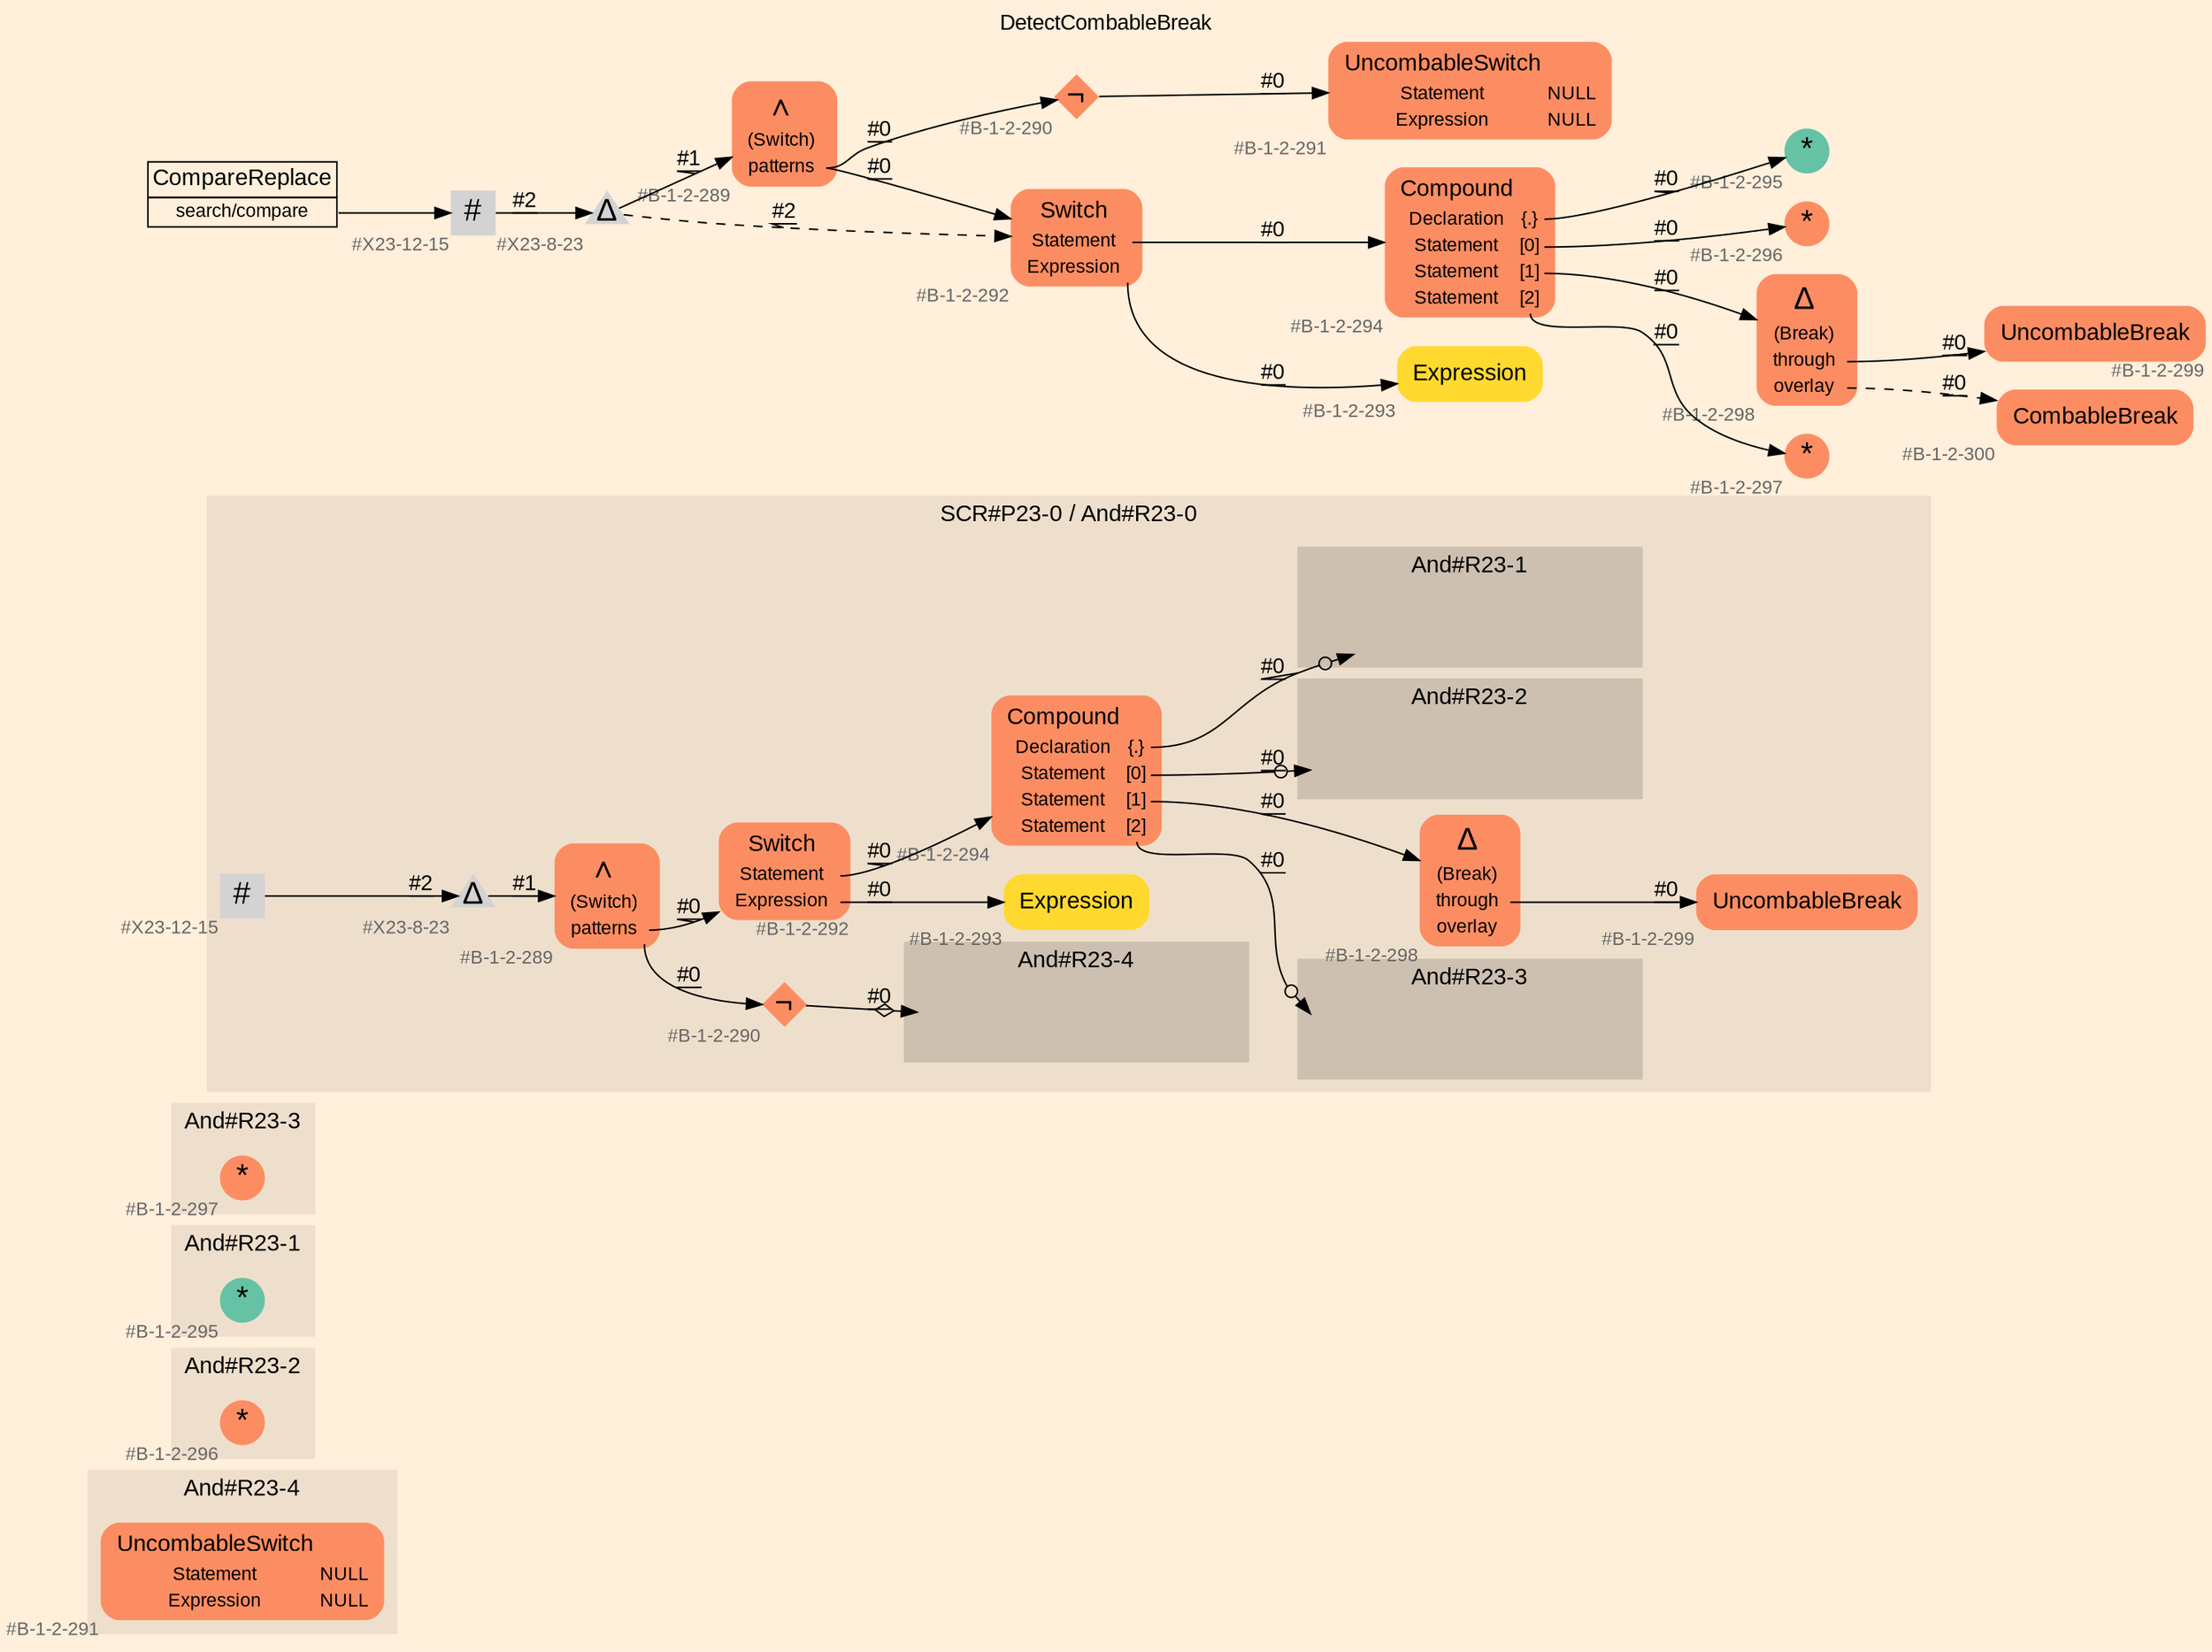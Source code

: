 digraph "DetectCombableBreak" {
label = "DetectCombableBreak"
labelloc = t
graph [
    rankdir = "LR"
    ranksep = 0.3
    bgcolor = antiquewhite1
    color = black
    fontcolor = black
    fontname = "Arial"
];
node [
    fontname = "Arial"
];
edge [
    fontname = "Arial"
];

// -------------------- figure And#R23-4 --------------------
// -------- region And#R23-4 ----------
subgraph "clusterAnd#R23-4" {
    label = "And#R23-4"
    style = "filled"
    color = antiquewhite2
    fontsize = "15"
    // -------- block And#R23-4/#B-1-2-291 ----------
    "And#R23-4/#B-1-2-291" [
        fillcolor = "/set28/2"
        xlabel = "#B-1-2-291"
        fontsize = "12"
        fontcolor = grey40
        shape = "plaintext"
        label = <<TABLE BORDER="0" CELLBORDER="0" CELLSPACING="0">
         <TR><TD><FONT COLOR="black" POINT-SIZE="15">UncombableSwitch</FONT></TD></TR>
         <TR><TD><FONT COLOR="black" POINT-SIZE="12">Statement</FONT></TD><TD PORT="port0"><FONT COLOR="black" POINT-SIZE="12">NULL</FONT></TD></TR>
         <TR><TD><FONT COLOR="black" POINT-SIZE="12">Expression</FONT></TD><TD PORT="port1"><FONT COLOR="black" POINT-SIZE="12">NULL</FONT></TD></TR>
        </TABLE>>
        style = "rounded,filled"
    ];
    
}


// -------------------- figure And#R23-2 --------------------
// -------- region And#R23-2 ----------
subgraph "clusterAnd#R23-2" {
    label = "And#R23-2"
    style = "filled"
    color = antiquewhite2
    fontsize = "15"
    // -------- block And#R23-2/#B-1-2-296 ----------
    "And#R23-2/#B-1-2-296" [
        fillcolor = "/set28/2"
        xlabel = "#B-1-2-296"
        fontsize = "12"
        fontcolor = grey40
        shape = "circle"
        label = <<FONT COLOR="black" POINT-SIZE="20">*</FONT>>
        style = "filled"
        penwidth = 0.0
        fixedsize = true
        width = 0.4
        height = 0.4
    ];
    
}


// -------------------- figure And#R23-1 --------------------
// -------- region And#R23-1 ----------
subgraph "clusterAnd#R23-1" {
    label = "And#R23-1"
    style = "filled"
    color = antiquewhite2
    fontsize = "15"
    // -------- block And#R23-1/#B-1-2-295 ----------
    "And#R23-1/#B-1-2-295" [
        fillcolor = "/set28/1"
        xlabel = "#B-1-2-295"
        fontsize = "12"
        fontcolor = grey40
        shape = "circle"
        label = <<FONT COLOR="black" POINT-SIZE="20">*</FONT>>
        style = "filled"
        penwidth = 0.0
        fixedsize = true
        width = 0.4
        height = 0.4
    ];
    
}


// -------------------- figure And#R23-3 --------------------
// -------- region And#R23-3 ----------
subgraph "clusterAnd#R23-3" {
    label = "And#R23-3"
    style = "filled"
    color = antiquewhite2
    fontsize = "15"
    // -------- block And#R23-3/#B-1-2-297 ----------
    "And#R23-3/#B-1-2-297" [
        fillcolor = "/set28/2"
        xlabel = "#B-1-2-297"
        fontsize = "12"
        fontcolor = grey40
        shape = "circle"
        label = <<FONT COLOR="black" POINT-SIZE="20">*</FONT>>
        style = "filled"
        penwidth = 0.0
        fixedsize = true
        width = 0.4
        height = 0.4
    ];
    
}


// -------------------- figure And#R23-0 --------------------
// -------- region And#R23-0 ----------
subgraph "clusterAnd#R23-0" {
    label = "SCR#P23-0 / And#R23-0"
    style = "filled"
    color = antiquewhite2
    fontsize = "15"
    // -------- block And#R23-0/#B-1-2-299 ----------
    "And#R23-0/#B-1-2-299" [
        fillcolor = "/set28/2"
        xlabel = "#B-1-2-299"
        fontsize = "12"
        fontcolor = grey40
        shape = "plaintext"
        label = <<TABLE BORDER="0" CELLBORDER="0" CELLSPACING="0">
         <TR><TD><FONT COLOR="black" POINT-SIZE="15">UncombableBreak</FONT></TD></TR>
        </TABLE>>
        style = "rounded,filled"
    ];
    
    // -------- block And#R23-0/#B-1-2-298 ----------
    "And#R23-0/#B-1-2-298" [
        fillcolor = "/set28/2"
        xlabel = "#B-1-2-298"
        fontsize = "12"
        fontcolor = grey40
        shape = "plaintext"
        label = <<TABLE BORDER="0" CELLBORDER="0" CELLSPACING="0">
         <TR><TD><FONT COLOR="black" POINT-SIZE="20">Δ</FONT></TD></TR>
         <TR><TD><FONT COLOR="black" POINT-SIZE="12">(Break)</FONT></TD><TD PORT="port0"></TD></TR>
         <TR><TD><FONT COLOR="black" POINT-SIZE="12">through</FONT></TD><TD PORT="port1"></TD></TR>
         <TR><TD><FONT COLOR="black" POINT-SIZE="12">overlay</FONT></TD><TD PORT="port2"></TD></TR>
        </TABLE>>
        style = "rounded,filled"
    ];
    
    // -------- block And#R23-0/#X23-12-15 ----------
    "And#R23-0/#X23-12-15" [
        xlabel = "#X23-12-15"
        fontsize = "12"
        fontcolor = grey40
        shape = "square"
        label = <<FONT COLOR="black" POINT-SIZE="20">#</FONT>>
        style = "filled"
        penwidth = 0.0
        fixedsize = true
        width = 0.4
        height = 0.4
    ];
    
    // -------- block And#R23-0/#B-1-2-289 ----------
    "And#R23-0/#B-1-2-289" [
        fillcolor = "/set28/2"
        xlabel = "#B-1-2-289"
        fontsize = "12"
        fontcolor = grey40
        shape = "plaintext"
        label = <<TABLE BORDER="0" CELLBORDER="0" CELLSPACING="0">
         <TR><TD><FONT COLOR="black" POINT-SIZE="20">∧</FONT></TD></TR>
         <TR><TD><FONT COLOR="black" POINT-SIZE="12">(Switch)</FONT></TD><TD PORT="port0"></TD></TR>
         <TR><TD><FONT COLOR="black" POINT-SIZE="12">patterns</FONT></TD><TD PORT="port1"></TD></TR>
        </TABLE>>
        style = "rounded,filled"
    ];
    
    // -------- block And#R23-0/#B-1-2-294 ----------
    "And#R23-0/#B-1-2-294" [
        fillcolor = "/set28/2"
        xlabel = "#B-1-2-294"
        fontsize = "12"
        fontcolor = grey40
        shape = "plaintext"
        label = <<TABLE BORDER="0" CELLBORDER="0" CELLSPACING="0">
         <TR><TD><FONT COLOR="black" POINT-SIZE="15">Compound</FONT></TD></TR>
         <TR><TD><FONT COLOR="black" POINT-SIZE="12">Declaration</FONT></TD><TD PORT="port0"><FONT COLOR="black" POINT-SIZE="12">{.}</FONT></TD></TR>
         <TR><TD><FONT COLOR="black" POINT-SIZE="12">Statement</FONT></TD><TD PORT="port1"><FONT COLOR="black" POINT-SIZE="12">[0]</FONT></TD></TR>
         <TR><TD><FONT COLOR="black" POINT-SIZE="12">Statement</FONT></TD><TD PORT="port2"><FONT COLOR="black" POINT-SIZE="12">[1]</FONT></TD></TR>
         <TR><TD><FONT COLOR="black" POINT-SIZE="12">Statement</FONT></TD><TD PORT="port3"><FONT COLOR="black" POINT-SIZE="12">[2]</FONT></TD></TR>
        </TABLE>>
        style = "rounded,filled"
    ];
    
    // -------- block And#R23-0/#B-1-2-290 ----------
    "And#R23-0/#B-1-2-290" [
        fillcolor = "/set28/2"
        xlabel = "#B-1-2-290"
        fontsize = "12"
        fontcolor = grey40
        shape = "diamond"
        label = <<FONT COLOR="black" POINT-SIZE="20">¬</FONT>>
        style = "filled"
        penwidth = 0.0
        fixedsize = true
        width = 0.4
        height = 0.4
    ];
    
    // -------- block And#R23-0/#X23-8-23 ----------
    "And#R23-0/#X23-8-23" [
        xlabel = "#X23-8-23"
        fontsize = "12"
        fontcolor = grey40
        shape = "triangle"
        label = <<FONT COLOR="black" POINT-SIZE="20">Δ</FONT>>
        style = "filled"
        penwidth = 0.0
        fixedsize = true
        width = 0.4
        height = 0.4
    ];
    
    // -------- block And#R23-0/#B-1-2-292 ----------
    "And#R23-0/#B-1-2-292" [
        fillcolor = "/set28/2"
        xlabel = "#B-1-2-292"
        fontsize = "12"
        fontcolor = grey40
        shape = "plaintext"
        label = <<TABLE BORDER="0" CELLBORDER="0" CELLSPACING="0">
         <TR><TD><FONT COLOR="black" POINT-SIZE="15">Switch</FONT></TD></TR>
         <TR><TD><FONT COLOR="black" POINT-SIZE="12">Statement</FONT></TD><TD PORT="port0"></TD></TR>
         <TR><TD><FONT COLOR="black" POINT-SIZE="12">Expression</FONT></TD><TD PORT="port1"></TD></TR>
        </TABLE>>
        style = "rounded,filled"
    ];
    
    // -------- block And#R23-0/#B-1-2-293 ----------
    "And#R23-0/#B-1-2-293" [
        fillcolor = "/set28/6"
        xlabel = "#B-1-2-293"
        fontsize = "12"
        fontcolor = grey40
        shape = "plaintext"
        label = <<TABLE BORDER="0" CELLBORDER="0" CELLSPACING="0">
         <TR><TD><FONT COLOR="black" POINT-SIZE="15">Expression</FONT></TD></TR>
        </TABLE>>
        style = "rounded,filled"
    ];
    
    // -------- region And#R23-0/And#R23-1 ----------
    subgraph "clusterAnd#R23-0/And#R23-1" {
        label = "And#R23-1"
        style = "filled"
        color = antiquewhite3
        fontsize = "15"
        // -------- block And#R23-0/And#R23-1/#B-1-2-295 ----------
        "And#R23-0/And#R23-1/#B-1-2-295" [
            fillcolor = "/set28/1"
            xlabel = "#B-1-2-295"
            fontsize = "12"
            fontcolor = grey40
            shape = "none"
            style = "invisible"
        ];
        
    }
    
    // -------- region And#R23-0/And#R23-2 ----------
    subgraph "clusterAnd#R23-0/And#R23-2" {
        label = "And#R23-2"
        style = "filled"
        color = antiquewhite3
        fontsize = "15"
        // -------- block And#R23-0/And#R23-2/#B-1-2-296 ----------
        "And#R23-0/And#R23-2/#B-1-2-296" [
            fillcolor = "/set28/2"
            xlabel = "#B-1-2-296"
            fontsize = "12"
            fontcolor = grey40
            shape = "none"
            style = "invisible"
        ];
        
    }
    
    // -------- region And#R23-0/And#R23-3 ----------
    subgraph "clusterAnd#R23-0/And#R23-3" {
        label = "And#R23-3"
        style = "filled"
        color = antiquewhite3
        fontsize = "15"
        // -------- block And#R23-0/And#R23-3/#B-1-2-297 ----------
        "And#R23-0/And#R23-3/#B-1-2-297" [
            fillcolor = "/set28/2"
            xlabel = "#B-1-2-297"
            fontsize = "12"
            fontcolor = grey40
            shape = "none"
            style = "invisible"
        ];
        
    }
    
    // -------- region And#R23-0/And#R23-4 ----------
    subgraph "clusterAnd#R23-0/And#R23-4" {
        label = "And#R23-4"
        style = "filled"
        color = antiquewhite3
        fontsize = "15"
        // -------- block And#R23-0/And#R23-4/#B-1-2-291 ----------
        "And#R23-0/And#R23-4/#B-1-2-291" [
            fillcolor = "/set28/2"
            xlabel = "#B-1-2-291"
            fontsize = "12"
            fontcolor = grey40
            shape = "none"
            style = "invisible"
        ];
        
    }
    
}

"And#R23-0/#B-1-2-298":port1 -> "And#R23-0/#B-1-2-299" [
    label = "#0"
    decorate = true
    color = black
    fontcolor = black
];

"And#R23-0/#X23-12-15" -> "And#R23-0/#X23-8-23" [
    label = "#2"
    decorate = true
    color = black
    fontcolor = black
];

"And#R23-0/#B-1-2-289":port1 -> "And#R23-0/#B-1-2-290" [
    label = "#0"
    decorate = true
    color = black
    fontcolor = black
];

"And#R23-0/#B-1-2-289":port1 -> "And#R23-0/#B-1-2-292" [
    label = "#0"
    decorate = true
    color = black
    fontcolor = black
];

"And#R23-0/#B-1-2-294":port0 -> "And#R23-0/And#R23-1/#B-1-2-295" [
    arrowhead="normalnoneodot"
    label = "#0"
    decorate = true
    color = black
    fontcolor = black
];

"And#R23-0/#B-1-2-294":port1 -> "And#R23-0/And#R23-2/#B-1-2-296" [
    arrowhead="normalnoneodot"
    label = "#0"
    decorate = true
    color = black
    fontcolor = black
];

"And#R23-0/#B-1-2-294":port2 -> "And#R23-0/#B-1-2-298" [
    label = "#0"
    decorate = true
    color = black
    fontcolor = black
];

"And#R23-0/#B-1-2-294":port3 -> "And#R23-0/And#R23-3/#B-1-2-297" [
    arrowhead="normalnoneodot"
    label = "#0"
    decorate = true
    color = black
    fontcolor = black
];

"And#R23-0/#B-1-2-290" -> "And#R23-0/And#R23-4/#B-1-2-291" [
    arrowhead="normalnoneodiamond"
    label = "#0"
    decorate = true
    color = black
    fontcolor = black
];

"And#R23-0/#X23-8-23" -> "And#R23-0/#B-1-2-289" [
    label = "#1"
    decorate = true
    color = black
    fontcolor = black
];

"And#R23-0/#B-1-2-292":port0 -> "And#R23-0/#B-1-2-294" [
    label = "#0"
    decorate = true
    color = black
    fontcolor = black
];

"And#R23-0/#B-1-2-292":port1 -> "And#R23-0/#B-1-2-293" [
    label = "#0"
    decorate = true
    color = black
    fontcolor = black
];


// -------------------- transformation figure --------------------
// -------- block CR#X23-10-23 ----------
"CR#X23-10-23" [
    fillcolor = antiquewhite1
    fontsize = "12"
    fontcolor = grey40
    shape = "plaintext"
    label = <<TABLE BORDER="0" CELLBORDER="1" CELLSPACING="0">
     <TR><TD><FONT COLOR="black" POINT-SIZE="15">CompareReplace</FONT></TD></TR>
     <TR><TD PORT="port0"><FONT COLOR="black" POINT-SIZE="12">search/compare</FONT></TD></TR>
    </TABLE>>
    style = "filled"
    color = black
];

// -------- block #X23-12-15 ----------
"#X23-12-15" [
    xlabel = "#X23-12-15"
    fontsize = "12"
    fontcolor = grey40
    shape = "square"
    label = <<FONT COLOR="black" POINT-SIZE="20">#</FONT>>
    style = "filled"
    penwidth = 0.0
    fixedsize = true
    width = 0.4
    height = 0.4
];

// -------- block #X23-8-23 ----------
"#X23-8-23" [
    xlabel = "#X23-8-23"
    fontsize = "12"
    fontcolor = grey40
    shape = "triangle"
    label = <<FONT COLOR="black" POINT-SIZE="20">Δ</FONT>>
    style = "filled"
    penwidth = 0.0
    fixedsize = true
    width = 0.4
    height = 0.4
];

// -------- block #B-1-2-289 ----------
"#B-1-2-289" [
    fillcolor = "/set28/2"
    xlabel = "#B-1-2-289"
    fontsize = "12"
    fontcolor = grey40
    shape = "plaintext"
    label = <<TABLE BORDER="0" CELLBORDER="0" CELLSPACING="0">
     <TR><TD><FONT COLOR="black" POINT-SIZE="20">∧</FONT></TD></TR>
     <TR><TD><FONT COLOR="black" POINT-SIZE="12">(Switch)</FONT></TD><TD PORT="port0"></TD></TR>
     <TR><TD><FONT COLOR="black" POINT-SIZE="12">patterns</FONT></TD><TD PORT="port1"></TD></TR>
    </TABLE>>
    style = "rounded,filled"
];

// -------- block #B-1-2-290 ----------
"#B-1-2-290" [
    fillcolor = "/set28/2"
    xlabel = "#B-1-2-290"
    fontsize = "12"
    fontcolor = grey40
    shape = "diamond"
    label = <<FONT COLOR="black" POINT-SIZE="20">¬</FONT>>
    style = "filled"
    penwidth = 0.0
    fixedsize = true
    width = 0.4
    height = 0.4
];

// -------- block #B-1-2-291 ----------
"#B-1-2-291" [
    fillcolor = "/set28/2"
    xlabel = "#B-1-2-291"
    fontsize = "12"
    fontcolor = grey40
    shape = "plaintext"
    label = <<TABLE BORDER="0" CELLBORDER="0" CELLSPACING="0">
     <TR><TD><FONT COLOR="black" POINT-SIZE="15">UncombableSwitch</FONT></TD></TR>
     <TR><TD><FONT COLOR="black" POINT-SIZE="12">Statement</FONT></TD><TD PORT="port0"><FONT COLOR="black" POINT-SIZE="12">NULL</FONT></TD></TR>
     <TR><TD><FONT COLOR="black" POINT-SIZE="12">Expression</FONT></TD><TD PORT="port1"><FONT COLOR="black" POINT-SIZE="12">NULL</FONT></TD></TR>
    </TABLE>>
    style = "rounded,filled"
];

// -------- block #B-1-2-292 ----------
"#B-1-2-292" [
    fillcolor = "/set28/2"
    xlabel = "#B-1-2-292"
    fontsize = "12"
    fontcolor = grey40
    shape = "plaintext"
    label = <<TABLE BORDER="0" CELLBORDER="0" CELLSPACING="0">
     <TR><TD><FONT COLOR="black" POINT-SIZE="15">Switch</FONT></TD></TR>
     <TR><TD><FONT COLOR="black" POINT-SIZE="12">Statement</FONT></TD><TD PORT="port0"></TD></TR>
     <TR><TD><FONT COLOR="black" POINT-SIZE="12">Expression</FONT></TD><TD PORT="port1"></TD></TR>
    </TABLE>>
    style = "rounded,filled"
];

// -------- block #B-1-2-294 ----------
"#B-1-2-294" [
    fillcolor = "/set28/2"
    xlabel = "#B-1-2-294"
    fontsize = "12"
    fontcolor = grey40
    shape = "plaintext"
    label = <<TABLE BORDER="0" CELLBORDER="0" CELLSPACING="0">
     <TR><TD><FONT COLOR="black" POINT-SIZE="15">Compound</FONT></TD></TR>
     <TR><TD><FONT COLOR="black" POINT-SIZE="12">Declaration</FONT></TD><TD PORT="port0"><FONT COLOR="black" POINT-SIZE="12">{.}</FONT></TD></TR>
     <TR><TD><FONT COLOR="black" POINT-SIZE="12">Statement</FONT></TD><TD PORT="port1"><FONT COLOR="black" POINT-SIZE="12">[0]</FONT></TD></TR>
     <TR><TD><FONT COLOR="black" POINT-SIZE="12">Statement</FONT></TD><TD PORT="port2"><FONT COLOR="black" POINT-SIZE="12">[1]</FONT></TD></TR>
     <TR><TD><FONT COLOR="black" POINT-SIZE="12">Statement</FONT></TD><TD PORT="port3"><FONT COLOR="black" POINT-SIZE="12">[2]</FONT></TD></TR>
    </TABLE>>
    style = "rounded,filled"
];

// -------- block #B-1-2-295 ----------
"#B-1-2-295" [
    fillcolor = "/set28/1"
    xlabel = "#B-1-2-295"
    fontsize = "12"
    fontcolor = grey40
    shape = "circle"
    label = <<FONT COLOR="black" POINT-SIZE="20">*</FONT>>
    style = "filled"
    penwidth = 0.0
    fixedsize = true
    width = 0.4
    height = 0.4
];

// -------- block #B-1-2-296 ----------
"#B-1-2-296" [
    fillcolor = "/set28/2"
    xlabel = "#B-1-2-296"
    fontsize = "12"
    fontcolor = grey40
    shape = "circle"
    label = <<FONT COLOR="black" POINT-SIZE="20">*</FONT>>
    style = "filled"
    penwidth = 0.0
    fixedsize = true
    width = 0.4
    height = 0.4
];

// -------- block #B-1-2-298 ----------
"#B-1-2-298" [
    fillcolor = "/set28/2"
    xlabel = "#B-1-2-298"
    fontsize = "12"
    fontcolor = grey40
    shape = "plaintext"
    label = <<TABLE BORDER="0" CELLBORDER="0" CELLSPACING="0">
     <TR><TD><FONT COLOR="black" POINT-SIZE="20">Δ</FONT></TD></TR>
     <TR><TD><FONT COLOR="black" POINT-SIZE="12">(Break)</FONT></TD><TD PORT="port0"></TD></TR>
     <TR><TD><FONT COLOR="black" POINT-SIZE="12">through</FONT></TD><TD PORT="port1"></TD></TR>
     <TR><TD><FONT COLOR="black" POINT-SIZE="12">overlay</FONT></TD><TD PORT="port2"></TD></TR>
    </TABLE>>
    style = "rounded,filled"
];

// -------- block #B-1-2-299 ----------
"#B-1-2-299" [
    fillcolor = "/set28/2"
    xlabel = "#B-1-2-299"
    fontsize = "12"
    fontcolor = grey40
    shape = "plaintext"
    label = <<TABLE BORDER="0" CELLBORDER="0" CELLSPACING="0">
     <TR><TD><FONT COLOR="black" POINT-SIZE="15">UncombableBreak</FONT></TD></TR>
    </TABLE>>
    style = "rounded,filled"
];

// -------- block #B-1-2-300 ----------
"#B-1-2-300" [
    fillcolor = "/set28/2"
    xlabel = "#B-1-2-300"
    fontsize = "12"
    fontcolor = grey40
    shape = "plaintext"
    label = <<TABLE BORDER="0" CELLBORDER="0" CELLSPACING="0">
     <TR><TD><FONT COLOR="black" POINT-SIZE="15">CombableBreak</FONT></TD></TR>
    </TABLE>>
    style = "rounded,filled"
];

// -------- block #B-1-2-297 ----------
"#B-1-2-297" [
    fillcolor = "/set28/2"
    xlabel = "#B-1-2-297"
    fontsize = "12"
    fontcolor = grey40
    shape = "circle"
    label = <<FONT COLOR="black" POINT-SIZE="20">*</FONT>>
    style = "filled"
    penwidth = 0.0
    fixedsize = true
    width = 0.4
    height = 0.4
];

// -------- block #B-1-2-293 ----------
"#B-1-2-293" [
    fillcolor = "/set28/6"
    xlabel = "#B-1-2-293"
    fontsize = "12"
    fontcolor = grey40
    shape = "plaintext"
    label = <<TABLE BORDER="0" CELLBORDER="0" CELLSPACING="0">
     <TR><TD><FONT COLOR="black" POINT-SIZE="15">Expression</FONT></TD></TR>
    </TABLE>>
    style = "rounded,filled"
];

"CR#X23-10-23":port0 -> "#X23-12-15" [
    label = ""
    decorate = true
    color = black
    fontcolor = black
];

"#X23-12-15" -> "#X23-8-23" [
    label = "#2"
    decorate = true
    color = black
    fontcolor = black
];

"#X23-8-23" -> "#B-1-2-289" [
    label = "#1"
    decorate = true
    color = black
    fontcolor = black
];

"#X23-8-23" -> "#B-1-2-292" [
    style="dashed"
    label = "#2"
    decorate = true
    color = black
    fontcolor = black
];

"#B-1-2-289":port1 -> "#B-1-2-290" [
    label = "#0"
    decorate = true
    color = black
    fontcolor = black
];

"#B-1-2-289":port1 -> "#B-1-2-292" [
    label = "#0"
    decorate = true
    color = black
    fontcolor = black
];

"#B-1-2-290" -> "#B-1-2-291" [
    label = "#0"
    decorate = true
    color = black
    fontcolor = black
];

"#B-1-2-292":port0 -> "#B-1-2-294" [
    label = "#0"
    decorate = true
    color = black
    fontcolor = black
];

"#B-1-2-292":port1 -> "#B-1-2-293" [
    label = "#0"
    decorate = true
    color = black
    fontcolor = black
];

"#B-1-2-294":port0 -> "#B-1-2-295" [
    label = "#0"
    decorate = true
    color = black
    fontcolor = black
];

"#B-1-2-294":port1 -> "#B-1-2-296" [
    label = "#0"
    decorate = true
    color = black
    fontcolor = black
];

"#B-1-2-294":port2 -> "#B-1-2-298" [
    label = "#0"
    decorate = true
    color = black
    fontcolor = black
];

"#B-1-2-294":port3 -> "#B-1-2-297" [
    label = "#0"
    decorate = true
    color = black
    fontcolor = black
];

"#B-1-2-298":port1 -> "#B-1-2-299" [
    label = "#0"
    decorate = true
    color = black
    fontcolor = black
];

"#B-1-2-298":port2 -> "#B-1-2-300" [
    style="dashed"
    label = "#0"
    decorate = true
    color = black
    fontcolor = black
];


}
